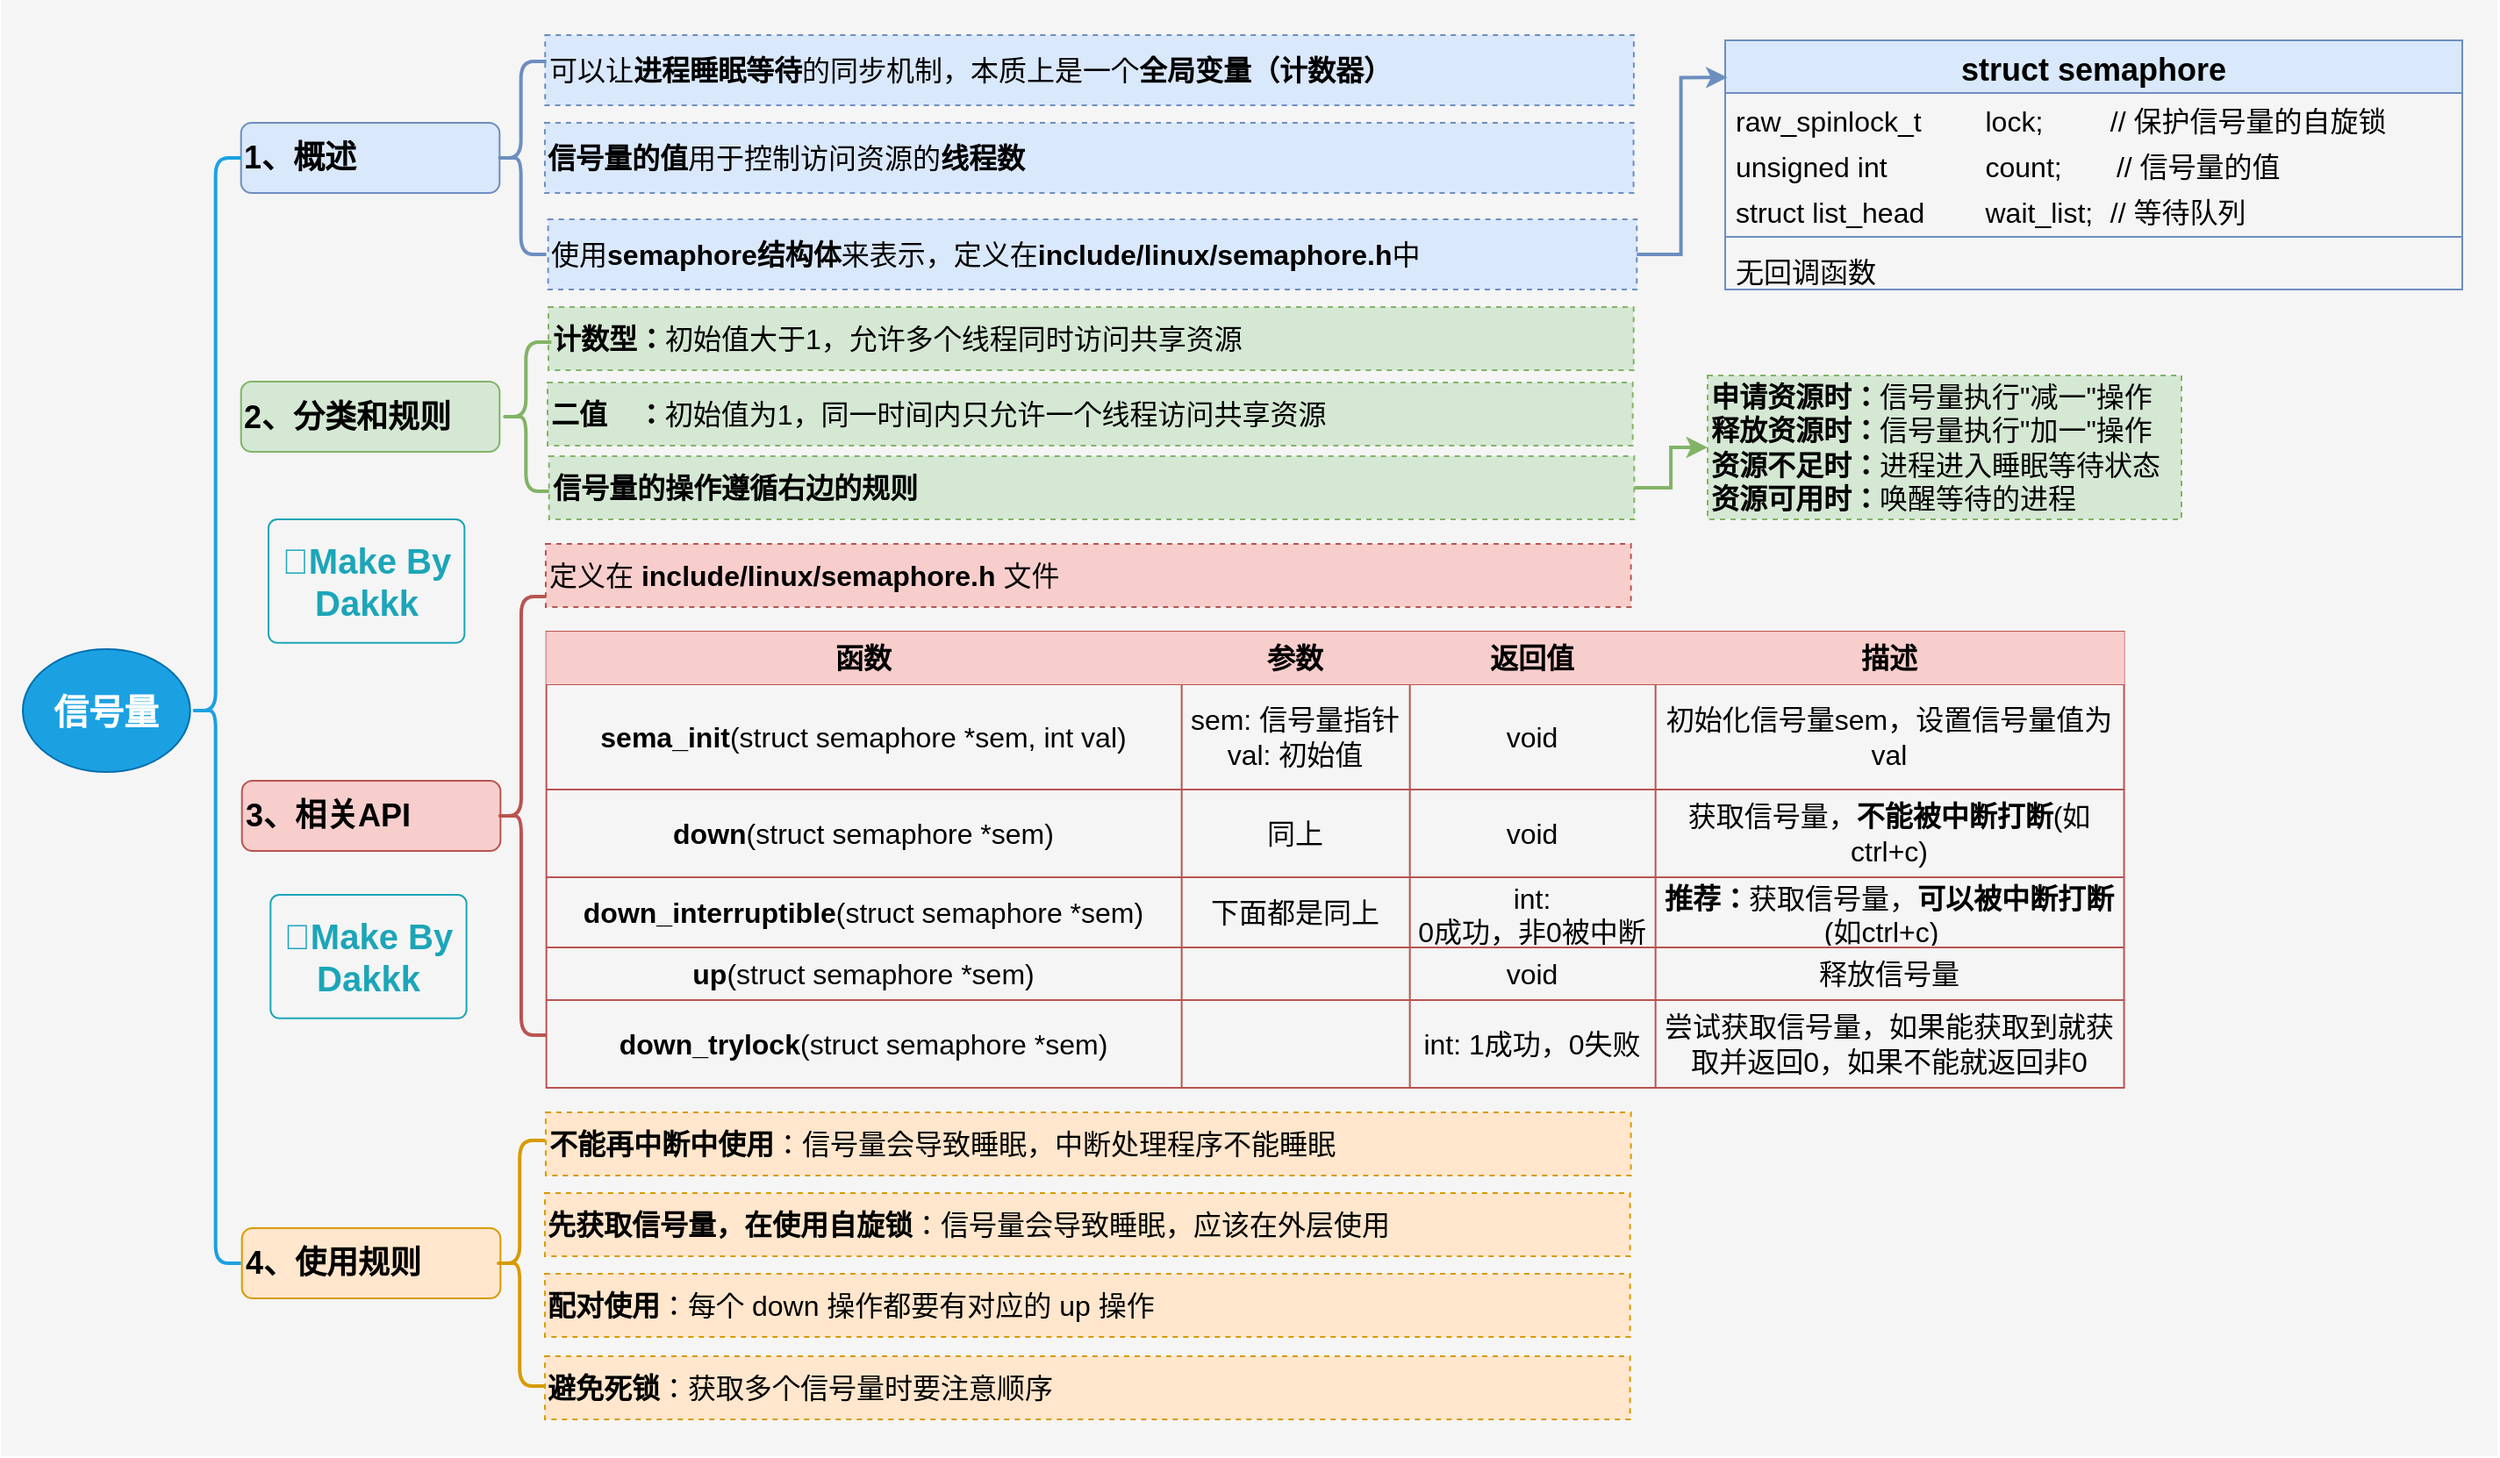 <mxfile version="27.0.9">
  <diagram name="第 1 页" id="9CjHqSDnoy2HIkWNS3CV">
    <mxGraphModel dx="2066" dy="2855" grid="1" gridSize="10" guides="1" tooltips="1" connect="1" arrows="1" fold="1" page="1" pageScale="1" pageWidth="1169" pageHeight="1654" math="0" shadow="0">
      <root>
        <mxCell id="0" />
        <mxCell id="1" parent="0" />
        <mxCell id="vXC9jRkGvyh1QQn_v64C-136" value="" style="rounded=0;whiteSpace=wrap;html=1;fillColor=#f5f5f5;fontColor=#333333;strokeColor=none;" vertex="1" parent="1">
          <mxGeometry x="147.67" y="-80" width="1422.33" height="830" as="geometry" />
        </mxCell>
        <mxCell id="vXC9jRkGvyh1QQn_v64C-2" value="&lt;h2&gt;&lt;font style=&quot;font-size: 18px;&quot;&gt;1、概述&lt;/font&gt;&lt;/h2&gt;" style="rounded=1;whiteSpace=wrap;html=1;fillColor=#dae8fc;strokeColor=#6c8ebf;fontStyle=1;align=left;" vertex="1" parent="1">
          <mxGeometry x="284.34" y="-10" width="147.33" height="40" as="geometry" />
        </mxCell>
        <mxCell id="vXC9jRkGvyh1QQn_v64C-3" value="&lt;span style=&quot;font-size: 16px;&quot;&gt;&lt;b&gt;信号量的值&lt;/b&gt;用于控制访问资源的&lt;b&gt;线程数&lt;/b&gt;&lt;/span&gt;" style="text;html=1;align=left;verticalAlign=middle;whiteSpace=wrap;rounded=0;fillColor=#dae8fc;strokeColor=#6c8ebf;dashed=1;fontSize=14;" vertex="1" parent="1">
          <mxGeometry x="457.47" y="-10" width="620.33" height="40" as="geometry" />
        </mxCell>
        <mxCell id="vXC9jRkGvyh1QQn_v64C-4" value="&lt;h1&gt;&lt;span style=&quot;font-size: 20px;&quot;&gt;信号量&lt;/span&gt;&lt;/h1&gt;" style="ellipse;whiteSpace=wrap;html=1;fillColor=#1ba1e2;strokeColor=#006EAF;fontColor=#ffffff;fontStyle=1" vertex="1" parent="1">
          <mxGeometry x="160" y="290" width="95.34" height="70" as="geometry" />
        </mxCell>
        <mxCell id="vXC9jRkGvyh1QQn_v64C-5" value="" style="shape=curlyBracket;whiteSpace=wrap;html=1;rounded=1;labelPosition=left;verticalLabelPosition=middle;align=right;verticalAlign=middle;fillColor=#f5f5f5;strokeColor=#1BA1E2;strokeWidth=2;fontColor=#333333;" vertex="1" parent="1">
          <mxGeometry x="255.34" y="10" width="29" height="630" as="geometry" />
        </mxCell>
        <mxCell id="vXC9jRkGvyh1QQn_v64C-6" value="&lt;h2&gt;3、相关API&lt;/h2&gt;" style="rounded=1;whiteSpace=wrap;html=1;fillColor=#f8cecc;strokeColor=#b85450;fontStyle=1;align=left;" vertex="1" parent="1">
          <mxGeometry x="284.85" y="365" width="147.33" height="40" as="geometry" />
        </mxCell>
        <mxCell id="vXC9jRkGvyh1QQn_v64C-7" value="" style="shape=curlyBracket;whiteSpace=wrap;html=1;rounded=1;labelPosition=left;verticalLabelPosition=middle;align=right;verticalAlign=middle;fillColor=#f8cecc;strokeColor=#b85450;strokeWidth=2;" vertex="1" parent="1">
          <mxGeometry x="429.49" y="260" width="29" height="250" as="geometry" />
        </mxCell>
        <mxCell id="vXC9jRkGvyh1QQn_v64C-8" value="&lt;font style=&quot;font-size: 20px;&quot;&gt;🌻Make By Dakkk&lt;/font&gt;" style="html=1;shadow=0;dashed=0;shape=mxgraph.bootstrap.rrect;rSize=5;strokeColor=#1CA5B8;strokeWidth=1;fillColor=none;fontColor=#1CA5B8;whiteSpace=wrap;align=center;verticalAlign=middle;spacingLeft=0;fontStyle=1;fontSize=16;spacing=5;" vertex="1" parent="1">
          <mxGeometry x="300" y="216" width="111.67" height="70.39" as="geometry" />
        </mxCell>
        <mxCell id="vXC9jRkGvyh1QQn_v64C-9" value="&lt;h2&gt;2、分类和规则&lt;/h2&gt;" style="rounded=1;whiteSpace=wrap;html=1;fillColor=#d5e8d4;strokeColor=#82b366;fontStyle=1;align=left;" vertex="1" parent="1">
          <mxGeometry x="284.34" y="137.5" width="147.33" height="40" as="geometry" />
        </mxCell>
        <mxCell id="vXC9jRkGvyh1QQn_v64C-10" value="&lt;span style=&quot;font-size: 16px;&quot;&gt;&lt;b&gt;计数型：&lt;/b&gt;初始值大于1，允许多个线程同时访问共享资源&lt;/span&gt;" style="text;html=1;align=left;verticalAlign=middle;whiteSpace=wrap;rounded=0;fillColor=#d5e8d4;strokeColor=#82b366;dashed=1;fontSize=14;" vertex="1" parent="1">
          <mxGeometry x="459.51" y="95" width="618.34" height="36" as="geometry" />
        </mxCell>
        <mxCell id="vXC9jRkGvyh1QQn_v64C-12" value="&lt;span style=&quot;font-size: 16px;&quot;&gt;&lt;b&gt;二值&lt;span style=&quot;white-space: pre;&quot;&gt;&#x9;&lt;/span&gt;&amp;nbsp; &amp;nbsp;：&lt;/b&gt;初始值为1，同一时间内只允许一个线程访问共享资源&lt;/span&gt;" style="text;html=1;align=left;verticalAlign=middle;whiteSpace=wrap;rounded=0;fillColor=#d5e8d4;strokeColor=#82b366;dashed=1;fontSize=14;" vertex="1" parent="1">
          <mxGeometry x="459.0" y="138" width="618.34" height="36" as="geometry" />
        </mxCell>
        <mxCell id="vXC9jRkGvyh1QQn_v64C-13" value="" style="shape=curlyBracket;whiteSpace=wrap;html=1;rounded=1;labelPosition=left;verticalLabelPosition=middle;align=right;verticalAlign=middle;fillColor=#d5e8d4;strokeColor=#82b366;strokeWidth=2;" vertex="1" parent="1">
          <mxGeometry x="432.18" y="115" width="29" height="85" as="geometry" />
        </mxCell>
        <mxCell id="vXC9jRkGvyh1QQn_v64C-14" value="" style="shape=table;startSize=0;container=1;collapsible=0;childLayout=tableLayout;fillColor=none;strokeColor=#b85450;" vertex="1" parent="1">
          <mxGeometry x="458.33" y="280" width="898.96" height="260" as="geometry" />
        </mxCell>
        <mxCell id="vXC9jRkGvyh1QQn_v64C-15" value="" style="shape=tableRow;horizontal=0;startSize=0;swimlaneHead=0;swimlaneBody=0;strokeColor=#b85450;top=0;left=0;bottom=0;right=0;collapsible=0;dropTarget=0;fillColor=#f8cecc;points=[[0,0.5],[1,0.5]];portConstraint=eastwest;" vertex="1" parent="vXC9jRkGvyh1QQn_v64C-14">
          <mxGeometry width="898.96" height="30" as="geometry" />
        </mxCell>
        <mxCell id="vXC9jRkGvyh1QQn_v64C-16" value="函数" style="shape=partialRectangle;html=1;whiteSpace=wrap;connectable=0;strokeColor=#b85450;overflow=hidden;fillColor=#f8cecc;top=0;left=0;bottom=0;right=0;pointerEvents=1;fontSize=16;fontStyle=1" vertex="1" parent="vXC9jRkGvyh1QQn_v64C-15">
          <mxGeometry width="362" height="30" as="geometry">
            <mxRectangle width="362" height="30" as="alternateBounds" />
          </mxGeometry>
        </mxCell>
        <mxCell id="vXC9jRkGvyh1QQn_v64C-17" value="参数" style="shape=partialRectangle;html=1;whiteSpace=wrap;connectable=0;strokeColor=#b85450;overflow=hidden;fillColor=#f8cecc;top=0;left=0;bottom=0;right=0;pointerEvents=1;fontSize=16;fontStyle=1" vertex="1" parent="vXC9jRkGvyh1QQn_v64C-15">
          <mxGeometry x="362" width="130" height="30" as="geometry">
            <mxRectangle width="130" height="30" as="alternateBounds" />
          </mxGeometry>
        </mxCell>
        <mxCell id="vXC9jRkGvyh1QQn_v64C-18" value="返回值" style="shape=partialRectangle;html=1;whiteSpace=wrap;connectable=0;strokeColor=#b85450;overflow=hidden;fillColor=#f8cecc;top=0;left=0;bottom=0;right=0;pointerEvents=1;fontSize=16;fontStyle=1" vertex="1" parent="vXC9jRkGvyh1QQn_v64C-15">
          <mxGeometry x="492" width="140" height="30" as="geometry">
            <mxRectangle width="140" height="30" as="alternateBounds" />
          </mxGeometry>
        </mxCell>
        <mxCell id="vXC9jRkGvyh1QQn_v64C-19" value="描述" style="shape=partialRectangle;html=1;whiteSpace=wrap;connectable=0;strokeColor=#000000;overflow=hidden;fillColor=#f8cecc;top=0;left=0;bottom=0;right=0;pointerEvents=1;fontSize=16;fontStyle=1" vertex="1" parent="vXC9jRkGvyh1QQn_v64C-15">
          <mxGeometry x="632" width="267" height="30" as="geometry">
            <mxRectangle width="267" height="30" as="alternateBounds" />
          </mxGeometry>
        </mxCell>
        <mxCell id="vXC9jRkGvyh1QQn_v64C-20" value="" style="shape=tableRow;horizontal=0;startSize=0;swimlaneHead=0;swimlaneBody=0;strokeColor=inherit;top=0;left=0;bottom=0;right=0;collapsible=0;dropTarget=0;fillColor=none;points=[[0,0.5],[1,0.5]];portConstraint=eastwest;" vertex="1" parent="vXC9jRkGvyh1QQn_v64C-14">
          <mxGeometry y="30" width="898.96" height="60" as="geometry" />
        </mxCell>
        <mxCell id="vXC9jRkGvyh1QQn_v64C-21" value="&lt;b&gt;sema_init&lt;/b&gt;(struct semaphore *sem, int val)" style="shape=partialRectangle;html=1;whiteSpace=wrap;connectable=0;strokeColor=inherit;overflow=hidden;fillColor=none;top=0;left=0;bottom=0;right=0;pointerEvents=1;fontSize=16;align=center;" vertex="1" parent="vXC9jRkGvyh1QQn_v64C-20">
          <mxGeometry width="362" height="60" as="geometry">
            <mxRectangle width="362" height="60" as="alternateBounds" />
          </mxGeometry>
        </mxCell>
        <mxCell id="vXC9jRkGvyh1QQn_v64C-22" value="sem: 信号量指针&lt;br&gt;val: 初始值" style="shape=partialRectangle;html=1;whiteSpace=wrap;connectable=0;strokeColor=inherit;overflow=hidden;fillColor=none;top=0;left=0;bottom=0;right=0;pointerEvents=1;fontSize=16;" vertex="1" parent="vXC9jRkGvyh1QQn_v64C-20">
          <mxGeometry x="362" width="130" height="60" as="geometry">
            <mxRectangle width="130" height="60" as="alternateBounds" />
          </mxGeometry>
        </mxCell>
        <mxCell id="vXC9jRkGvyh1QQn_v64C-23" value="void" style="shape=partialRectangle;html=1;whiteSpace=wrap;connectable=0;strokeColor=inherit;overflow=hidden;fillColor=none;top=0;left=0;bottom=0;right=0;pointerEvents=1;fontSize=16;" vertex="1" parent="vXC9jRkGvyh1QQn_v64C-20">
          <mxGeometry x="492" width="140" height="60" as="geometry">
            <mxRectangle width="140" height="60" as="alternateBounds" />
          </mxGeometry>
        </mxCell>
        <mxCell id="vXC9jRkGvyh1QQn_v64C-24" value="初始化信号量sem，设置信号量值为val" style="shape=partialRectangle;html=1;whiteSpace=wrap;connectable=0;strokeColor=inherit;overflow=hidden;fillColor=none;top=0;left=0;bottom=0;right=0;pointerEvents=1;fontSize=16;" vertex="1" parent="vXC9jRkGvyh1QQn_v64C-20">
          <mxGeometry x="632" width="267" height="60" as="geometry">
            <mxRectangle width="267" height="60" as="alternateBounds" />
          </mxGeometry>
        </mxCell>
        <mxCell id="vXC9jRkGvyh1QQn_v64C-25" value="" style="shape=tableRow;horizontal=0;startSize=0;swimlaneHead=0;swimlaneBody=0;strokeColor=inherit;top=0;left=0;bottom=0;right=0;collapsible=0;dropTarget=0;fillColor=none;points=[[0,0.5],[1,0.5]];portConstraint=eastwest;" vertex="1" parent="vXC9jRkGvyh1QQn_v64C-14">
          <mxGeometry y="90" width="898.96" height="50" as="geometry" />
        </mxCell>
        <mxCell id="vXC9jRkGvyh1QQn_v64C-26" value="&lt;b&gt;down&lt;/b&gt;(struct semaphore *sem)" style="shape=partialRectangle;html=1;whiteSpace=wrap;connectable=0;strokeColor=inherit;overflow=hidden;fillColor=none;top=0;left=0;bottom=0;right=0;pointerEvents=1;fontSize=16;align=center;" vertex="1" parent="vXC9jRkGvyh1QQn_v64C-25">
          <mxGeometry width="362" height="50" as="geometry">
            <mxRectangle width="362" height="50" as="alternateBounds" />
          </mxGeometry>
        </mxCell>
        <mxCell id="vXC9jRkGvyh1QQn_v64C-27" value="同上" style="shape=partialRectangle;html=1;whiteSpace=wrap;connectable=0;strokeColor=inherit;overflow=hidden;fillColor=none;top=0;left=0;bottom=0;right=0;pointerEvents=1;fontSize=16;" vertex="1" parent="vXC9jRkGvyh1QQn_v64C-25">
          <mxGeometry x="362" width="130" height="50" as="geometry">
            <mxRectangle width="130" height="50" as="alternateBounds" />
          </mxGeometry>
        </mxCell>
        <mxCell id="vXC9jRkGvyh1QQn_v64C-28" value="void" style="shape=partialRectangle;html=1;whiteSpace=wrap;connectable=0;strokeColor=inherit;overflow=hidden;fillColor=none;top=0;left=0;bottom=0;right=0;pointerEvents=1;fontSize=16;" vertex="1" parent="vXC9jRkGvyh1QQn_v64C-25">
          <mxGeometry x="492" width="140" height="50" as="geometry">
            <mxRectangle width="140" height="50" as="alternateBounds" />
          </mxGeometry>
        </mxCell>
        <mxCell id="vXC9jRkGvyh1QQn_v64C-29" value="获取信号量，&lt;b&gt;不能被中断打断&lt;/b&gt;(如ctrl+c)" style="shape=partialRectangle;html=1;whiteSpace=wrap;connectable=0;strokeColor=inherit;overflow=hidden;fillColor=none;top=0;left=0;bottom=0;right=0;pointerEvents=1;fontSize=16;" vertex="1" parent="vXC9jRkGvyh1QQn_v64C-25">
          <mxGeometry x="632" width="267" height="50" as="geometry">
            <mxRectangle width="267" height="50" as="alternateBounds" />
          </mxGeometry>
        </mxCell>
        <mxCell id="vXC9jRkGvyh1QQn_v64C-30" value="" style="shape=tableRow;horizontal=0;startSize=0;swimlaneHead=0;swimlaneBody=0;strokeColor=inherit;top=0;left=0;bottom=0;right=0;collapsible=0;dropTarget=0;fillColor=none;points=[[0,0.5],[1,0.5]];portConstraint=eastwest;" vertex="1" parent="vXC9jRkGvyh1QQn_v64C-14">
          <mxGeometry y="140" width="898.96" height="40" as="geometry" />
        </mxCell>
        <mxCell id="vXC9jRkGvyh1QQn_v64C-31" value="&lt;b&gt;down_interruptible&lt;/b&gt;(struct semaphore *sem)" style="shape=partialRectangle;html=1;whiteSpace=wrap;connectable=0;strokeColor=inherit;overflow=hidden;fillColor=none;top=0;left=0;bottom=0;right=0;pointerEvents=1;fontSize=16;align=center;" vertex="1" parent="vXC9jRkGvyh1QQn_v64C-30">
          <mxGeometry width="362" height="40" as="geometry">
            <mxRectangle width="362" height="40" as="alternateBounds" />
          </mxGeometry>
        </mxCell>
        <mxCell id="vXC9jRkGvyh1QQn_v64C-32" value="下面都是同上" style="shape=partialRectangle;html=1;whiteSpace=wrap;connectable=0;strokeColor=inherit;overflow=hidden;fillColor=none;top=0;left=0;bottom=0;right=0;pointerEvents=1;fontSize=16;" vertex="1" parent="vXC9jRkGvyh1QQn_v64C-30">
          <mxGeometry x="362" width="130" height="40" as="geometry">
            <mxRectangle width="130" height="40" as="alternateBounds" />
          </mxGeometry>
        </mxCell>
        <mxCell id="vXC9jRkGvyh1QQn_v64C-33" value="int:&lt;br&gt;0成功，非0被中断" style="shape=partialRectangle;html=1;whiteSpace=wrap;connectable=0;strokeColor=inherit;overflow=hidden;fillColor=none;top=0;left=0;bottom=0;right=0;pointerEvents=1;fontSize=16;" vertex="1" parent="vXC9jRkGvyh1QQn_v64C-30">
          <mxGeometry x="492" width="140" height="40" as="geometry">
            <mxRectangle width="140" height="40" as="alternateBounds" />
          </mxGeometry>
        </mxCell>
        <mxCell id="vXC9jRkGvyh1QQn_v64C-34" value="&lt;b&gt;推荐：&lt;/b&gt;获取信号量，&lt;b&gt;可以被中断打断&lt;/b&gt;(如ctrl+c)&amp;nbsp;&amp;nbsp;" style="shape=partialRectangle;html=1;whiteSpace=wrap;connectable=0;strokeColor=inherit;overflow=hidden;fillColor=none;top=0;left=0;bottom=0;right=0;pointerEvents=1;fontSize=16;" vertex="1" parent="vXC9jRkGvyh1QQn_v64C-30">
          <mxGeometry x="632" width="267" height="40" as="geometry">
            <mxRectangle width="267" height="40" as="alternateBounds" />
          </mxGeometry>
        </mxCell>
        <mxCell id="vXC9jRkGvyh1QQn_v64C-35" value="" style="shape=tableRow;horizontal=0;startSize=0;swimlaneHead=0;swimlaneBody=0;strokeColor=inherit;top=0;left=0;bottom=0;right=0;collapsible=0;dropTarget=0;fillColor=none;points=[[0,0.5],[1,0.5]];portConstraint=eastwest;" vertex="1" parent="vXC9jRkGvyh1QQn_v64C-14">
          <mxGeometry y="180" width="898.96" height="30" as="geometry" />
        </mxCell>
        <mxCell id="vXC9jRkGvyh1QQn_v64C-36" value="&lt;b&gt;up&lt;/b&gt;(struct semaphore *sem)" style="shape=partialRectangle;html=1;whiteSpace=wrap;connectable=0;strokeColor=inherit;overflow=hidden;fillColor=none;top=0;left=0;bottom=0;right=0;pointerEvents=1;fontSize=16;align=center;" vertex="1" parent="vXC9jRkGvyh1QQn_v64C-35">
          <mxGeometry width="362" height="30" as="geometry">
            <mxRectangle width="362" height="30" as="alternateBounds" />
          </mxGeometry>
        </mxCell>
        <mxCell id="vXC9jRkGvyh1QQn_v64C-37" value="" style="shape=partialRectangle;html=1;whiteSpace=wrap;connectable=0;strokeColor=inherit;overflow=hidden;fillColor=none;top=0;left=0;bottom=0;right=0;pointerEvents=1;fontSize=16;" vertex="1" parent="vXC9jRkGvyh1QQn_v64C-35">
          <mxGeometry x="362" width="130" height="30" as="geometry">
            <mxRectangle width="130" height="30" as="alternateBounds" />
          </mxGeometry>
        </mxCell>
        <mxCell id="vXC9jRkGvyh1QQn_v64C-38" value="void" style="shape=partialRectangle;html=1;whiteSpace=wrap;connectable=0;strokeColor=inherit;overflow=hidden;fillColor=none;top=0;left=0;bottom=0;right=0;pointerEvents=1;fontSize=16;" vertex="1" parent="vXC9jRkGvyh1QQn_v64C-35">
          <mxGeometry x="492" width="140" height="30" as="geometry">
            <mxRectangle width="140" height="30" as="alternateBounds" />
          </mxGeometry>
        </mxCell>
        <mxCell id="vXC9jRkGvyh1QQn_v64C-39" value="释放信号量" style="shape=partialRectangle;html=1;whiteSpace=wrap;connectable=0;strokeColor=inherit;overflow=hidden;fillColor=none;top=0;left=0;bottom=0;right=0;pointerEvents=1;fontSize=16;" vertex="1" parent="vXC9jRkGvyh1QQn_v64C-35">
          <mxGeometry x="632" width="267" height="30" as="geometry">
            <mxRectangle width="267" height="30" as="alternateBounds" />
          </mxGeometry>
        </mxCell>
        <mxCell id="vXC9jRkGvyh1QQn_v64C-40" value="" style="shape=tableRow;horizontal=0;startSize=0;swimlaneHead=0;swimlaneBody=0;strokeColor=inherit;top=0;left=0;bottom=0;right=0;collapsible=0;dropTarget=0;fillColor=none;points=[[0,0.5],[1,0.5]];portConstraint=eastwest;" vertex="1" parent="vXC9jRkGvyh1QQn_v64C-14">
          <mxGeometry y="210" width="898.96" height="50" as="geometry" />
        </mxCell>
        <mxCell id="vXC9jRkGvyh1QQn_v64C-41" value="&lt;b&gt;down_trylock&lt;/b&gt;(struct semaphore *sem)" style="shape=partialRectangle;html=1;whiteSpace=wrap;connectable=0;strokeColor=inherit;overflow=hidden;fillColor=none;top=0;left=0;bottom=0;right=0;pointerEvents=1;fontSize=16;align=center;" vertex="1" parent="vXC9jRkGvyh1QQn_v64C-40">
          <mxGeometry width="362" height="50" as="geometry">
            <mxRectangle width="362" height="50" as="alternateBounds" />
          </mxGeometry>
        </mxCell>
        <mxCell id="vXC9jRkGvyh1QQn_v64C-42" value="" style="shape=partialRectangle;html=1;whiteSpace=wrap;connectable=0;strokeColor=inherit;overflow=hidden;fillColor=none;top=0;left=0;bottom=0;right=0;pointerEvents=1;fontSize=16;" vertex="1" parent="vXC9jRkGvyh1QQn_v64C-40">
          <mxGeometry x="362" width="130" height="50" as="geometry">
            <mxRectangle width="130" height="50" as="alternateBounds" />
          </mxGeometry>
        </mxCell>
        <mxCell id="vXC9jRkGvyh1QQn_v64C-43" value="int: 1成功，0失败" style="shape=partialRectangle;html=1;whiteSpace=wrap;connectable=0;strokeColor=inherit;overflow=hidden;fillColor=none;top=0;left=0;bottom=0;right=0;pointerEvents=1;fontSize=16;" vertex="1" parent="vXC9jRkGvyh1QQn_v64C-40">
          <mxGeometry x="492" width="140" height="50" as="geometry">
            <mxRectangle width="140" height="50" as="alternateBounds" />
          </mxGeometry>
        </mxCell>
        <mxCell id="vXC9jRkGvyh1QQn_v64C-44" value="尝试获取信号量，如果能获取到就获取并返回0，如果不能就返回非0" style="shape=partialRectangle;html=1;whiteSpace=wrap;connectable=0;strokeColor=inherit;overflow=hidden;fillColor=none;top=0;left=0;bottom=0;right=0;pointerEvents=1;fontSize=16;" vertex="1" parent="vXC9jRkGvyh1QQn_v64C-40">
          <mxGeometry x="632" width="267" height="50" as="geometry">
            <mxRectangle width="267" height="50" as="alternateBounds" />
          </mxGeometry>
        </mxCell>
        <mxCell id="vXC9jRkGvyh1QQn_v64C-85" value="&lt;span style=&quot;font-size: 16px;&quot;&gt;定义在&amp;nbsp;&lt;b&gt;include/linux/semaphore.h&lt;/b&gt;&lt;/span&gt;&lt;b style=&quot;font-size: 16px;&quot;&gt;&amp;nbsp;&lt;/b&gt;&lt;span style=&quot;font-size: 16px;&quot;&gt;文件&lt;/span&gt;" style="text;html=1;align=left;verticalAlign=middle;whiteSpace=wrap;rounded=0;fillColor=#f8cecc;strokeColor=#b85450;dashed=1;fontSize=14;" vertex="1" parent="1">
          <mxGeometry x="457.98" y="230" width="618.34" height="36" as="geometry" />
        </mxCell>
        <mxCell id="vXC9jRkGvyh1QQn_v64C-86" value="&lt;font style=&quot;font-size: 20px;&quot;&gt;🌻Make By Dakkk&lt;/font&gt;" style="html=1;shadow=0;dashed=0;shape=mxgraph.bootstrap.rrect;rSize=5;strokeColor=#1CA5B8;strokeWidth=1;fillColor=none;fontColor=#1CA5B8;whiteSpace=wrap;align=center;verticalAlign=middle;spacingLeft=0;fontStyle=1;fontSize=16;spacing=5;" vertex="1" parent="1">
          <mxGeometry x="301.15" y="430.0" width="111.67" height="70.39" as="geometry" />
        </mxCell>
        <mxCell id="vXC9jRkGvyh1QQn_v64C-99" style="edgeStyle=orthogonalEdgeStyle;rounded=0;orthogonalLoop=1;jettySize=auto;html=1;entryX=0;entryY=0.5;entryDx=0;entryDy=0;fillColor=#d5e8d4;strokeColor=#82b366;strokeWidth=2;" edge="1" parent="1" source="vXC9jRkGvyh1QQn_v64C-87" target="vXC9jRkGvyh1QQn_v64C-88">
          <mxGeometry relative="1" as="geometry" />
        </mxCell>
        <mxCell id="vXC9jRkGvyh1QQn_v64C-87" value="&lt;span style=&quot;font-size: 16px;&quot;&gt;&lt;b&gt;信号量的操作遵循右边的规则&lt;/b&gt;&lt;/span&gt;" style="text;html=1;align=left;verticalAlign=middle;whiteSpace=wrap;rounded=0;fillColor=#d5e8d4;strokeColor=#82b366;dashed=1;fontSize=14;" vertex="1" parent="1">
          <mxGeometry x="459.84" y="180" width="618.34" height="36" as="geometry" />
        </mxCell>
        <mxCell id="vXC9jRkGvyh1QQn_v64C-88" value="&lt;div&gt;&lt;span style=&quot;font-size: 16px;&quot;&gt;&lt;b&gt;申请资源时：&lt;/b&gt;信号量执行&quot;减一&quot;操作&lt;/span&gt;&lt;/div&gt;&lt;div&gt;&lt;span style=&quot;font-size: 16px;&quot;&gt;&lt;b&gt;释放资源时：&lt;/b&gt;信号量执行&quot;加一&quot;操作&lt;/span&gt;&lt;/div&gt;&lt;div&gt;&lt;span style=&quot;font-size: 16px;&quot;&gt;&lt;b&gt;资源不足时：&lt;/b&gt;进程进入睡眠等待状态&lt;/span&gt;&lt;/div&gt;&lt;div&gt;&lt;span style=&quot;font-size: 16px;&quot;&gt;&lt;b&gt;资源可用时：&lt;/b&gt;唤醒等待的进程&lt;/span&gt;&lt;/div&gt;" style="text;html=1;align=left;verticalAlign=middle;whiteSpace=wrap;rounded=0;fillColor=#d5e8d4;strokeColor=#82b366;dashed=1;fontSize=14;" vertex="1" parent="1">
          <mxGeometry x="1120" y="134" width="270" height="82" as="geometry" />
        </mxCell>
        <mxCell id="vXC9jRkGvyh1QQn_v64C-95" value="&lt;span style=&quot;font-size: 16px;&quot;&gt;可以让&lt;b&gt;进程睡眠等待&lt;/b&gt;的同步机制，本质上是一个&lt;b&gt;全局变量（计数器）&lt;/b&gt;&lt;/span&gt;" style="text;html=1;align=left;verticalAlign=middle;whiteSpace=wrap;rounded=0;fillColor=#dae8fc;strokeColor=#6c8ebf;dashed=1;fontSize=14;" vertex="1" parent="1">
          <mxGeometry x="457.63" y="-60" width="620.33" height="40" as="geometry" />
        </mxCell>
        <mxCell id="vXC9jRkGvyh1QQn_v64C-96" value="" style="shape=curlyBracket;whiteSpace=wrap;html=1;rounded=1;labelPosition=left;verticalLabelPosition=middle;align=right;verticalAlign=middle;fillColor=#dae8fc;strokeColor=#6c8ebf;strokeWidth=2;" vertex="1" parent="1">
          <mxGeometry x="429.33" y="-45" width="29" height="110" as="geometry" />
        </mxCell>
        <mxCell id="vXC9jRkGvyh1QQn_v64C-98" value="&lt;span style=&quot;font-size: 16px;&quot;&gt;使用&lt;b&gt;semaphore结构体&lt;/b&gt;来表示，定义在&lt;b&gt;include/linux/semaphore.h&lt;/b&gt;中&lt;/span&gt;" style="text;html=1;align=left;verticalAlign=middle;whiteSpace=wrap;rounded=0;fillColor=#dae8fc;strokeColor=#6c8ebf;dashed=1;fontSize=14;" vertex="1" parent="1">
          <mxGeometry x="459.33" y="45" width="620.33" height="40" as="geometry" />
        </mxCell>
        <mxCell id="vXC9jRkGvyh1QQn_v64C-122" value="&lt;span style=&quot;font-size: 18px;&quot;&gt;struct&amp;nbsp;semaphore&lt;/span&gt;" style="swimlane;fontStyle=1;align=center;verticalAlign=top;childLayout=stackLayout;horizontal=1;startSize=30;horizontalStack=0;resizeParent=1;resizeParentMax=0;resizeLast=0;collapsible=1;marginBottom=0;whiteSpace=wrap;html=1;fillColor=#dae8fc;strokeColor=#6c8ebf;" vertex="1" parent="1">
          <mxGeometry x="1130" y="-57" width="420" height="142" as="geometry" />
        </mxCell>
        <mxCell id="vXC9jRkGvyh1QQn_v64C-123" value="&lt;span style=&quot;font-size: 16px;&quot;&gt;raw_spinlock_t &lt;span style=&quot;white-space: pre;&quot;&gt;&#x9;&lt;/span&gt;lock;&amp;nbsp; &amp;nbsp; &amp;nbsp; &lt;span style=&quot;white-space: pre;&quot;&gt;&#x9;&lt;/span&gt;// 保护信号量的自旋锁&lt;/span&gt;" style="text;strokeColor=none;fillColor=none;align=left;verticalAlign=top;spacingLeft=4;spacingRight=4;overflow=hidden;rotatable=0;points=[[0,0.5],[1,0.5]];portConstraint=eastwest;whiteSpace=wrap;html=1;" vertex="1" parent="vXC9jRkGvyh1QQn_v64C-122">
          <mxGeometry y="30" width="420" height="26" as="geometry" />
        </mxCell>
        <mxCell id="vXC9jRkGvyh1QQn_v64C-127" value="&lt;span style=&quot;font-size: 16px;&quot;&gt;unsigned int &lt;span style=&quot;white-space: pre;&quot;&gt;&#x9;&lt;span style=&quot;white-space: pre;&quot;&gt;&#x9;&lt;/span&gt;&lt;/span&gt;count;&amp;nbsp; &amp;nbsp; &amp;nbsp; &amp;nbsp;// 信号量的值&lt;/span&gt;" style="text;strokeColor=none;fillColor=none;align=left;verticalAlign=top;spacingLeft=4;spacingRight=4;overflow=hidden;rotatable=0;points=[[0,0.5],[1,0.5]];portConstraint=eastwest;whiteSpace=wrap;html=1;" vertex="1" parent="vXC9jRkGvyh1QQn_v64C-122">
          <mxGeometry y="56" width="420" height="26" as="geometry" />
        </mxCell>
        <mxCell id="vXC9jRkGvyh1QQn_v64C-128" value="&lt;span style=&quot;font-size: 16px;&quot;&gt;struct list_head &lt;span style=&quot;white-space: pre;&quot;&gt;&#x9;&lt;/span&gt;wait_list; &lt;span style=&quot;white-space: pre;&quot;&gt;&#x9;&lt;/span&gt;// 等待队列&lt;/span&gt;" style="text;strokeColor=none;fillColor=none;align=left;verticalAlign=top;spacingLeft=4;spacingRight=4;overflow=hidden;rotatable=0;points=[[0,0.5],[1,0.5]];portConstraint=eastwest;whiteSpace=wrap;html=1;" vertex="1" parent="vXC9jRkGvyh1QQn_v64C-122">
          <mxGeometry y="82" width="420" height="26" as="geometry" />
        </mxCell>
        <mxCell id="vXC9jRkGvyh1QQn_v64C-124" value="" style="line;strokeWidth=1;fillColor=none;align=left;verticalAlign=middle;spacingTop=-1;spacingLeft=3;spacingRight=3;rotatable=0;labelPosition=right;points=[];portConstraint=eastwest;strokeColor=inherit;" vertex="1" parent="vXC9jRkGvyh1QQn_v64C-122">
          <mxGeometry y="108" width="420" height="8" as="geometry" />
        </mxCell>
        <mxCell id="vXC9jRkGvyh1QQn_v64C-125" value="&lt;span style=&quot;font-size: 16px;&quot;&gt;无回调函数&lt;/span&gt;" style="text;strokeColor=none;fillColor=none;align=left;verticalAlign=top;spacingLeft=4;spacingRight=4;overflow=hidden;rotatable=0;points=[[0,0.5],[1,0.5]];portConstraint=eastwest;whiteSpace=wrap;html=1;" vertex="1" parent="vXC9jRkGvyh1QQn_v64C-122">
          <mxGeometry y="116" width="420" height="26" as="geometry" />
        </mxCell>
        <mxCell id="vXC9jRkGvyh1QQn_v64C-129" style="edgeStyle=orthogonalEdgeStyle;rounded=0;orthogonalLoop=1;jettySize=auto;html=1;entryX=0.003;entryY=0.149;entryDx=0;entryDy=0;entryPerimeter=0;fillColor=#dae8fc;strokeColor=#6c8ebf;strokeWidth=2;" edge="1" parent="1" source="vXC9jRkGvyh1QQn_v64C-98" target="vXC9jRkGvyh1QQn_v64C-122">
          <mxGeometry relative="1" as="geometry" />
        </mxCell>
        <mxCell id="vXC9jRkGvyh1QQn_v64C-130" value="&lt;h2&gt;4、使用规则&lt;br&gt;&lt;/h2&gt;" style="rounded=1;whiteSpace=wrap;html=1;fillColor=#ffe6cc;strokeColor=#d79b00;fontStyle=1;align=left;" vertex="1" parent="1">
          <mxGeometry x="284.85" y="620" width="147.33" height="40" as="geometry" />
        </mxCell>
        <mxCell id="vXC9jRkGvyh1QQn_v64C-131" value="&lt;span style=&quot;font-size: 16px;&quot;&gt;&lt;b&gt;不能再中断中使用&lt;/b&gt;：信号量会导致睡眠，中断处理程序不能睡眠&lt;/span&gt;" style="text;html=1;align=left;verticalAlign=middle;whiteSpace=wrap;rounded=0;fillColor=#ffe6cc;strokeColor=#d79b00;dashed=1;fontSize=14;" vertex="1" parent="1">
          <mxGeometry x="457.98" y="554" width="618.34" height="36" as="geometry" />
        </mxCell>
        <mxCell id="vXC9jRkGvyh1QQn_v64C-132" value="&lt;span style=&quot;font-size: 16px;&quot;&gt;&lt;b&gt;先获取信号量，在使用自旋锁&lt;/b&gt;：信号量会导致睡眠，应该在外层使用&lt;/span&gt;" style="text;html=1;align=left;verticalAlign=middle;whiteSpace=wrap;rounded=0;fillColor=#ffe6cc;strokeColor=#d79b00;dashed=1;fontSize=14;" vertex="1" parent="1">
          <mxGeometry x="457.47" y="600" width="618.34" height="36" as="geometry" />
        </mxCell>
        <mxCell id="vXC9jRkGvyh1QQn_v64C-133" value="&lt;span style=&quot;font-size: 16px;&quot;&gt;&lt;b&gt;配对使用&lt;/b&gt;：每个 down 操作都要有对应的 up 操作&lt;/span&gt;" style="text;html=1;align=left;verticalAlign=middle;whiteSpace=wrap;rounded=0;fillColor=#ffe6cc;strokeColor=#d79b00;dashed=1;fontSize=14;" vertex="1" parent="1">
          <mxGeometry x="457.47" y="646" width="618.34" height="36" as="geometry" />
        </mxCell>
        <mxCell id="vXC9jRkGvyh1QQn_v64C-134" value="&lt;span style=&quot;font-size: 16px;&quot;&gt;&lt;b&gt;避免死锁&lt;/b&gt;：获取多个信号量时要注意顺序&lt;/span&gt;" style="text;html=1;align=left;verticalAlign=middle;whiteSpace=wrap;rounded=0;fillColor=#ffe6cc;strokeColor=#d79b00;dashed=1;fontSize=14;" vertex="1" parent="1">
          <mxGeometry x="457.47" y="693" width="618.34" height="36" as="geometry" />
        </mxCell>
        <mxCell id="vXC9jRkGvyh1QQn_v64C-135" value="" style="shape=curlyBracket;whiteSpace=wrap;html=1;rounded=1;labelPosition=left;verticalLabelPosition=middle;align=right;verticalAlign=middle;fillColor=#ffe6cc;strokeColor=#d79b00;strokeWidth=2;" vertex="1" parent="1">
          <mxGeometry x="428.63" y="570" width="29" height="140" as="geometry" />
        </mxCell>
      </root>
    </mxGraphModel>
  </diagram>
</mxfile>
